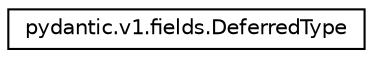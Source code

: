 digraph "Graphical Class Hierarchy"
{
 // LATEX_PDF_SIZE
  edge [fontname="Helvetica",fontsize="10",labelfontname="Helvetica",labelfontsize="10"];
  node [fontname="Helvetica",fontsize="10",shape=record];
  rankdir="LR";
  Node0 [label="pydantic.v1.fields.DeferredType",height=0.2,width=0.4,color="black", fillcolor="white", style="filled",URL="$classpydantic_1_1v1_1_1fields_1_1DeferredType.html",tooltip=" "];
}
